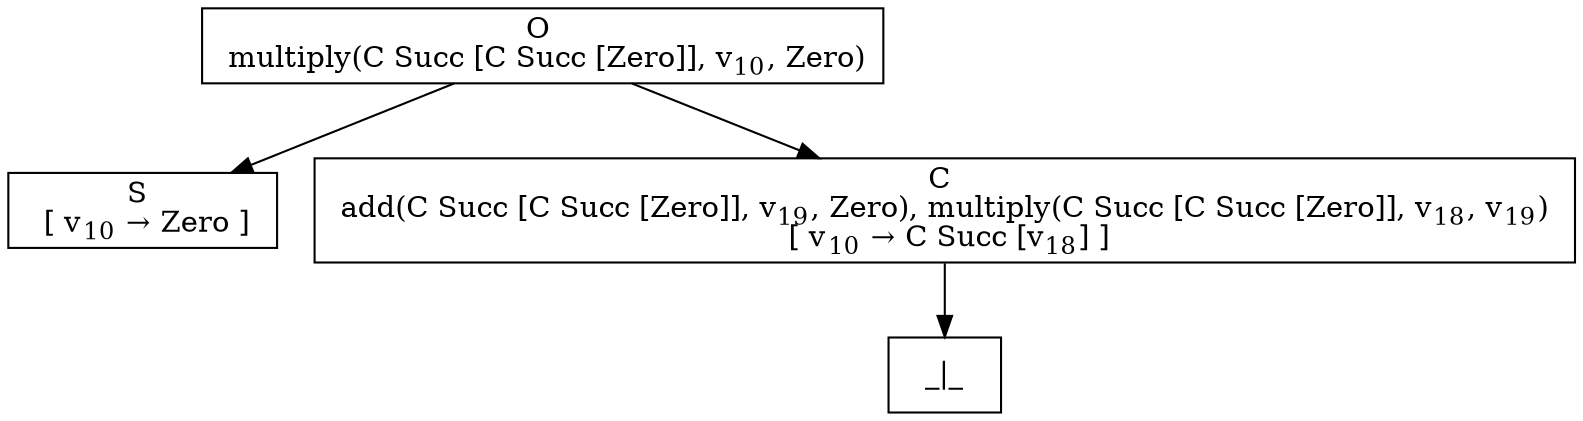 digraph {
    graph [rankdir=TB
          ,bgcolor=transparent];
    node [shape=box
         ,fillcolor=white
         ,style=filled];
    0 [label=<O <BR/> multiply(C Succ [C Succ [Zero]], v<SUB>10</SUB>, Zero)>];
    1 [label=<S <BR/>  [ v<SUB>10</SUB> &rarr; Zero ] >];
    2 [label=<C <BR/> add(C Succ [C Succ [Zero]], v<SUB>19</SUB>, Zero), multiply(C Succ [C Succ [Zero]], v<SUB>18</SUB>, v<SUB>19</SUB>) <BR/>  [ v<SUB>10</SUB> &rarr; C Succ [v<SUB>18</SUB>] ] >];
    3 [label=<_|_>];
    0 -> 1 [label=""];
    0 -> 2 [label=""];
    2 -> 3 [label=""];
}